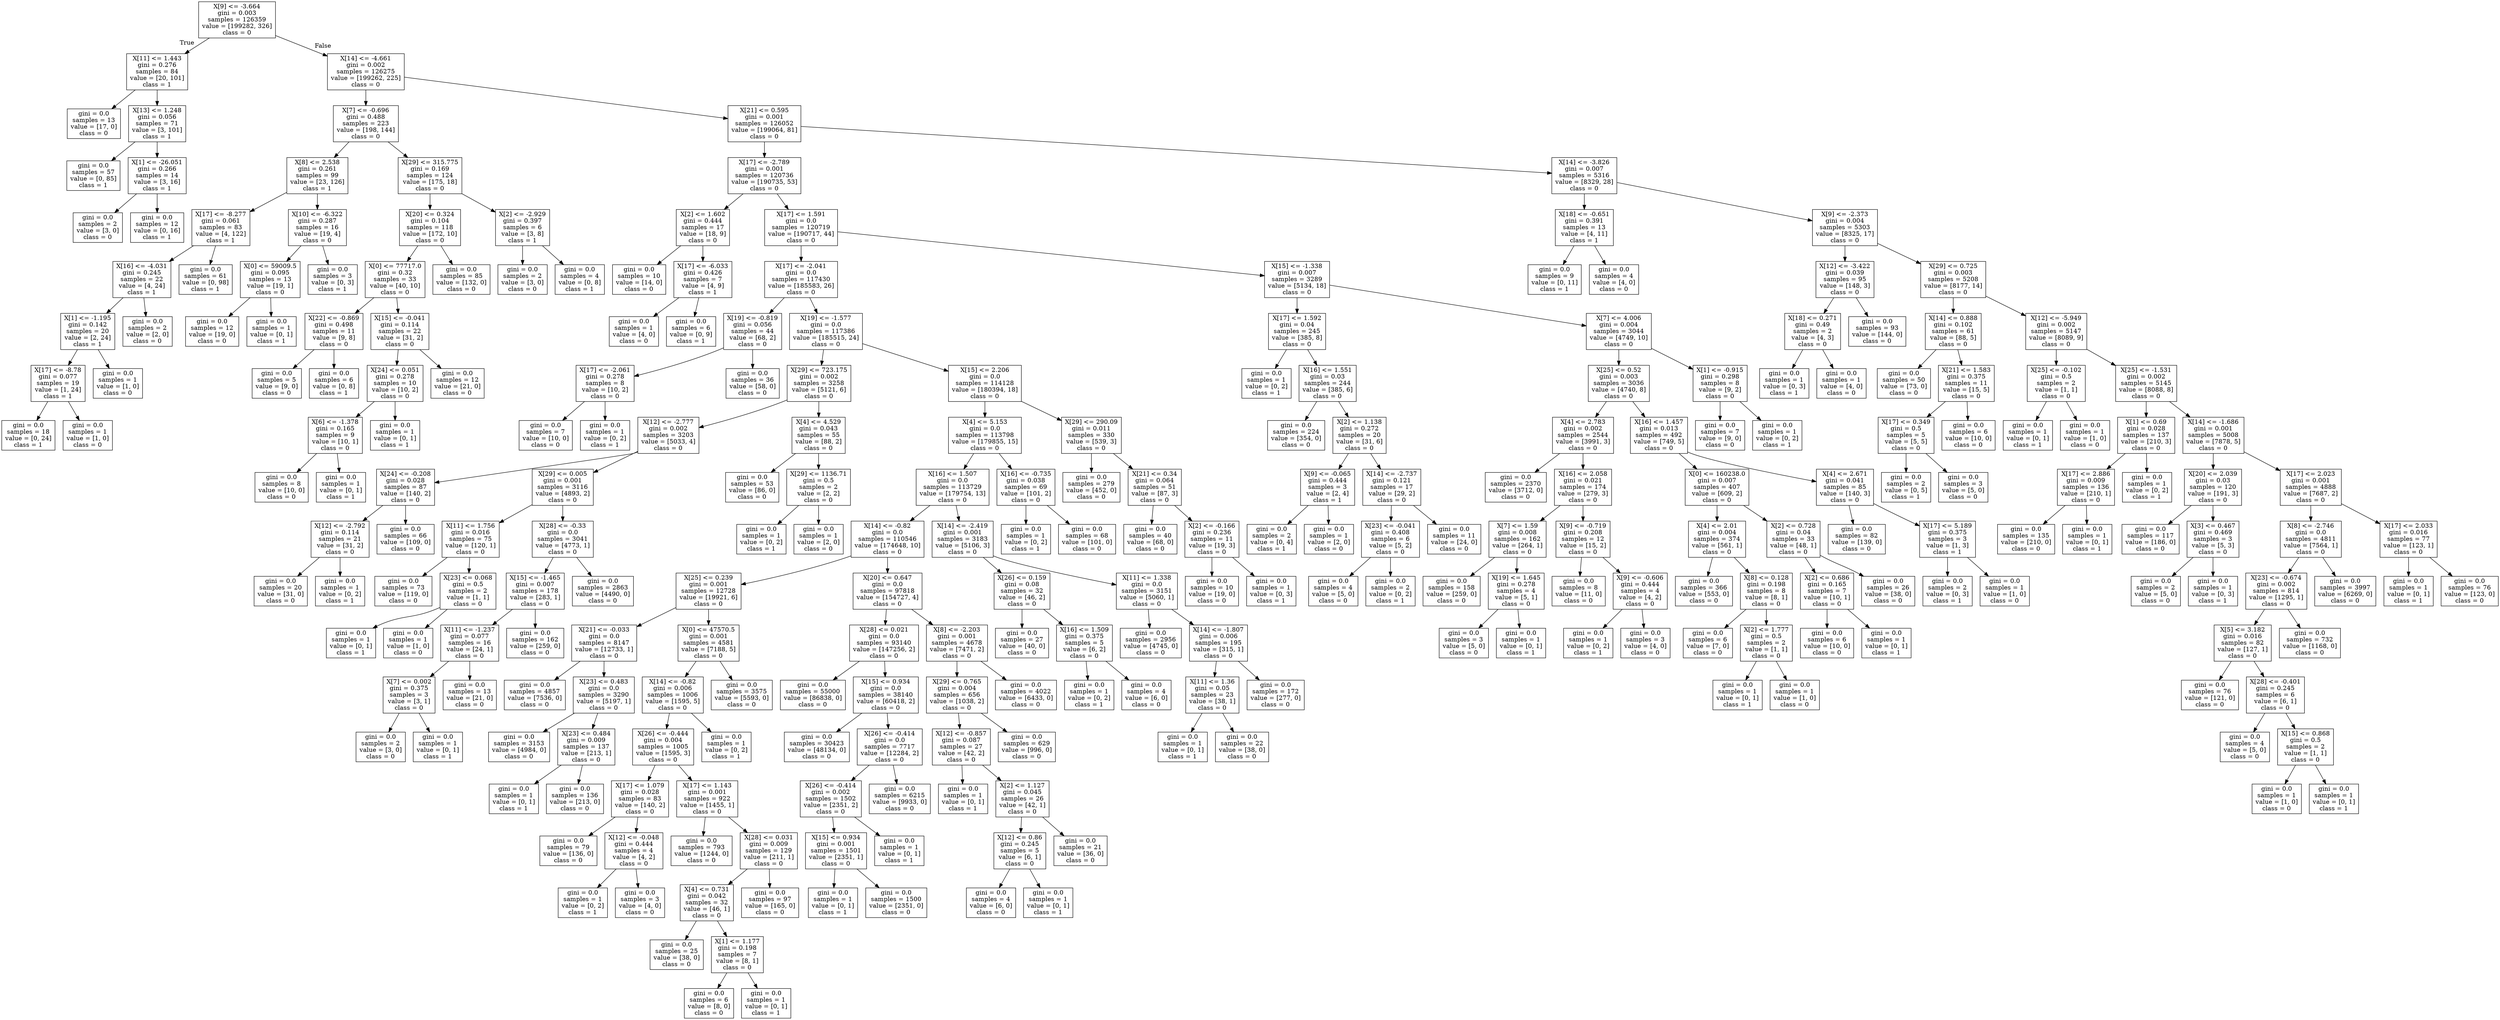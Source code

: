 digraph Tree {
node [shape=box] ;
0 [label="X[9] <= -3.664\ngini = 0.003\nsamples = 126359\nvalue = [199282, 326]\nclass = 0"] ;
1 [label="X[11] <= 1.443\ngini = 0.276\nsamples = 84\nvalue = [20, 101]\nclass = 1"] ;
0 -> 1 [labeldistance=2.5, labelangle=45, headlabel="True"] ;
2 [label="gini = 0.0\nsamples = 13\nvalue = [17, 0]\nclass = 0"] ;
1 -> 2 ;
3 [label="X[13] <= 1.248\ngini = 0.056\nsamples = 71\nvalue = [3, 101]\nclass = 1"] ;
1 -> 3 ;
4 [label="gini = 0.0\nsamples = 57\nvalue = [0, 85]\nclass = 1"] ;
3 -> 4 ;
5 [label="X[1] <= -26.051\ngini = 0.266\nsamples = 14\nvalue = [3, 16]\nclass = 1"] ;
3 -> 5 ;
6 [label="gini = 0.0\nsamples = 2\nvalue = [3, 0]\nclass = 0"] ;
5 -> 6 ;
7 [label="gini = 0.0\nsamples = 12\nvalue = [0, 16]\nclass = 1"] ;
5 -> 7 ;
8 [label="X[14] <= -4.661\ngini = 0.002\nsamples = 126275\nvalue = [199262, 225]\nclass = 0"] ;
0 -> 8 [labeldistance=2.5, labelangle=-45, headlabel="False"] ;
9 [label="X[7] <= -0.696\ngini = 0.488\nsamples = 223\nvalue = [198, 144]\nclass = 0"] ;
8 -> 9 ;
10 [label="X[8] <= 2.538\ngini = 0.261\nsamples = 99\nvalue = [23, 126]\nclass = 1"] ;
9 -> 10 ;
11 [label="X[17] <= -8.277\ngini = 0.061\nsamples = 83\nvalue = [4, 122]\nclass = 1"] ;
10 -> 11 ;
12 [label="X[16] <= -4.031\ngini = 0.245\nsamples = 22\nvalue = [4, 24]\nclass = 1"] ;
11 -> 12 ;
13 [label="X[1] <= -1.195\ngini = 0.142\nsamples = 20\nvalue = [2, 24]\nclass = 1"] ;
12 -> 13 ;
14 [label="X[17] <= -8.78\ngini = 0.077\nsamples = 19\nvalue = [1, 24]\nclass = 1"] ;
13 -> 14 ;
15 [label="gini = 0.0\nsamples = 18\nvalue = [0, 24]\nclass = 1"] ;
14 -> 15 ;
16 [label="gini = 0.0\nsamples = 1\nvalue = [1, 0]\nclass = 0"] ;
14 -> 16 ;
17 [label="gini = 0.0\nsamples = 1\nvalue = [1, 0]\nclass = 0"] ;
13 -> 17 ;
18 [label="gini = 0.0\nsamples = 2\nvalue = [2, 0]\nclass = 0"] ;
12 -> 18 ;
19 [label="gini = 0.0\nsamples = 61\nvalue = [0, 98]\nclass = 1"] ;
11 -> 19 ;
20 [label="X[10] <= -6.322\ngini = 0.287\nsamples = 16\nvalue = [19, 4]\nclass = 0"] ;
10 -> 20 ;
21 [label="X[0] <= 59009.5\ngini = 0.095\nsamples = 13\nvalue = [19, 1]\nclass = 0"] ;
20 -> 21 ;
22 [label="gini = 0.0\nsamples = 12\nvalue = [19, 0]\nclass = 0"] ;
21 -> 22 ;
23 [label="gini = 0.0\nsamples = 1\nvalue = [0, 1]\nclass = 1"] ;
21 -> 23 ;
24 [label="gini = 0.0\nsamples = 3\nvalue = [0, 3]\nclass = 1"] ;
20 -> 24 ;
25 [label="X[29] <= 315.775\ngini = 0.169\nsamples = 124\nvalue = [175, 18]\nclass = 0"] ;
9 -> 25 ;
26 [label="X[20] <= 0.324\ngini = 0.104\nsamples = 118\nvalue = [172, 10]\nclass = 0"] ;
25 -> 26 ;
27 [label="X[0] <= 77717.0\ngini = 0.32\nsamples = 33\nvalue = [40, 10]\nclass = 0"] ;
26 -> 27 ;
28 [label="X[22] <= -0.869\ngini = 0.498\nsamples = 11\nvalue = [9, 8]\nclass = 0"] ;
27 -> 28 ;
29 [label="gini = 0.0\nsamples = 5\nvalue = [9, 0]\nclass = 0"] ;
28 -> 29 ;
30 [label="gini = 0.0\nsamples = 6\nvalue = [0, 8]\nclass = 1"] ;
28 -> 30 ;
31 [label="X[15] <= -0.041\ngini = 0.114\nsamples = 22\nvalue = [31, 2]\nclass = 0"] ;
27 -> 31 ;
32 [label="X[24] <= 0.051\ngini = 0.278\nsamples = 10\nvalue = [10, 2]\nclass = 0"] ;
31 -> 32 ;
33 [label="X[6] <= -1.378\ngini = 0.165\nsamples = 9\nvalue = [10, 1]\nclass = 0"] ;
32 -> 33 ;
34 [label="gini = 0.0\nsamples = 8\nvalue = [10, 0]\nclass = 0"] ;
33 -> 34 ;
35 [label="gini = 0.0\nsamples = 1\nvalue = [0, 1]\nclass = 1"] ;
33 -> 35 ;
36 [label="gini = 0.0\nsamples = 1\nvalue = [0, 1]\nclass = 1"] ;
32 -> 36 ;
37 [label="gini = 0.0\nsamples = 12\nvalue = [21, 0]\nclass = 0"] ;
31 -> 37 ;
38 [label="gini = 0.0\nsamples = 85\nvalue = [132, 0]\nclass = 0"] ;
26 -> 38 ;
39 [label="X[2] <= -2.929\ngini = 0.397\nsamples = 6\nvalue = [3, 8]\nclass = 1"] ;
25 -> 39 ;
40 [label="gini = 0.0\nsamples = 2\nvalue = [3, 0]\nclass = 0"] ;
39 -> 40 ;
41 [label="gini = 0.0\nsamples = 4\nvalue = [0, 8]\nclass = 1"] ;
39 -> 41 ;
42 [label="X[21] <= 0.595\ngini = 0.001\nsamples = 126052\nvalue = [199064, 81]\nclass = 0"] ;
8 -> 42 ;
43 [label="X[17] <= -2.789\ngini = 0.001\nsamples = 120736\nvalue = [190735, 53]\nclass = 0"] ;
42 -> 43 ;
44 [label="X[2] <= 1.602\ngini = 0.444\nsamples = 17\nvalue = [18, 9]\nclass = 0"] ;
43 -> 44 ;
45 [label="gini = 0.0\nsamples = 10\nvalue = [14, 0]\nclass = 0"] ;
44 -> 45 ;
46 [label="X[17] <= -6.033\ngini = 0.426\nsamples = 7\nvalue = [4, 9]\nclass = 1"] ;
44 -> 46 ;
47 [label="gini = 0.0\nsamples = 1\nvalue = [4, 0]\nclass = 0"] ;
46 -> 47 ;
48 [label="gini = 0.0\nsamples = 6\nvalue = [0, 9]\nclass = 1"] ;
46 -> 48 ;
49 [label="X[17] <= 1.591\ngini = 0.0\nsamples = 120719\nvalue = [190717, 44]\nclass = 0"] ;
43 -> 49 ;
50 [label="X[17] <= -2.041\ngini = 0.0\nsamples = 117430\nvalue = [185583, 26]\nclass = 0"] ;
49 -> 50 ;
51 [label="X[19] <= -0.819\ngini = 0.056\nsamples = 44\nvalue = [68, 2]\nclass = 0"] ;
50 -> 51 ;
52 [label="X[17] <= -2.061\ngini = 0.278\nsamples = 8\nvalue = [10, 2]\nclass = 0"] ;
51 -> 52 ;
53 [label="gini = 0.0\nsamples = 7\nvalue = [10, 0]\nclass = 0"] ;
52 -> 53 ;
54 [label="gini = 0.0\nsamples = 1\nvalue = [0, 2]\nclass = 1"] ;
52 -> 54 ;
55 [label="gini = 0.0\nsamples = 36\nvalue = [58, 0]\nclass = 0"] ;
51 -> 55 ;
56 [label="X[19] <= -1.577\ngini = 0.0\nsamples = 117386\nvalue = [185515, 24]\nclass = 0"] ;
50 -> 56 ;
57 [label="X[29] <= 723.175\ngini = 0.002\nsamples = 3258\nvalue = [5121, 6]\nclass = 0"] ;
56 -> 57 ;
58 [label="X[12] <= -2.777\ngini = 0.002\nsamples = 3203\nvalue = [5033, 4]\nclass = 0"] ;
57 -> 58 ;
59 [label="X[24] <= -0.208\ngini = 0.028\nsamples = 87\nvalue = [140, 2]\nclass = 0"] ;
58 -> 59 ;
60 [label="X[12] <= -2.792\ngini = 0.114\nsamples = 21\nvalue = [31, 2]\nclass = 0"] ;
59 -> 60 ;
61 [label="gini = 0.0\nsamples = 20\nvalue = [31, 0]\nclass = 0"] ;
60 -> 61 ;
62 [label="gini = 0.0\nsamples = 1\nvalue = [0, 2]\nclass = 1"] ;
60 -> 62 ;
63 [label="gini = 0.0\nsamples = 66\nvalue = [109, 0]\nclass = 0"] ;
59 -> 63 ;
64 [label="X[29] <= 0.005\ngini = 0.001\nsamples = 3116\nvalue = [4893, 2]\nclass = 0"] ;
58 -> 64 ;
65 [label="X[11] <= 1.756\ngini = 0.016\nsamples = 75\nvalue = [120, 1]\nclass = 0"] ;
64 -> 65 ;
66 [label="gini = 0.0\nsamples = 73\nvalue = [119, 0]\nclass = 0"] ;
65 -> 66 ;
67 [label="X[23] <= 0.068\ngini = 0.5\nsamples = 2\nvalue = [1, 1]\nclass = 0"] ;
65 -> 67 ;
68 [label="gini = 0.0\nsamples = 1\nvalue = [0, 1]\nclass = 1"] ;
67 -> 68 ;
69 [label="gini = 0.0\nsamples = 1\nvalue = [1, 0]\nclass = 0"] ;
67 -> 69 ;
70 [label="X[28] <= -0.33\ngini = 0.0\nsamples = 3041\nvalue = [4773, 1]\nclass = 0"] ;
64 -> 70 ;
71 [label="X[15] <= -1.465\ngini = 0.007\nsamples = 178\nvalue = [283, 1]\nclass = 0"] ;
70 -> 71 ;
72 [label="X[11] <= -1.237\ngini = 0.077\nsamples = 16\nvalue = [24, 1]\nclass = 0"] ;
71 -> 72 ;
73 [label="X[7] <= 0.002\ngini = 0.375\nsamples = 3\nvalue = [3, 1]\nclass = 0"] ;
72 -> 73 ;
74 [label="gini = 0.0\nsamples = 2\nvalue = [3, 0]\nclass = 0"] ;
73 -> 74 ;
75 [label="gini = 0.0\nsamples = 1\nvalue = [0, 1]\nclass = 1"] ;
73 -> 75 ;
76 [label="gini = 0.0\nsamples = 13\nvalue = [21, 0]\nclass = 0"] ;
72 -> 76 ;
77 [label="gini = 0.0\nsamples = 162\nvalue = [259, 0]\nclass = 0"] ;
71 -> 77 ;
78 [label="gini = 0.0\nsamples = 2863\nvalue = [4490, 0]\nclass = 0"] ;
70 -> 78 ;
79 [label="X[4] <= 4.529\ngini = 0.043\nsamples = 55\nvalue = [88, 2]\nclass = 0"] ;
57 -> 79 ;
80 [label="gini = 0.0\nsamples = 53\nvalue = [86, 0]\nclass = 0"] ;
79 -> 80 ;
81 [label="X[29] <= 1136.71\ngini = 0.5\nsamples = 2\nvalue = [2, 2]\nclass = 0"] ;
79 -> 81 ;
82 [label="gini = 0.0\nsamples = 1\nvalue = [0, 2]\nclass = 1"] ;
81 -> 82 ;
83 [label="gini = 0.0\nsamples = 1\nvalue = [2, 0]\nclass = 0"] ;
81 -> 83 ;
84 [label="X[15] <= 2.206\ngini = 0.0\nsamples = 114128\nvalue = [180394, 18]\nclass = 0"] ;
56 -> 84 ;
85 [label="X[4] <= 5.153\ngini = 0.0\nsamples = 113798\nvalue = [179855, 15]\nclass = 0"] ;
84 -> 85 ;
86 [label="X[16] <= 1.507\ngini = 0.0\nsamples = 113729\nvalue = [179754, 13]\nclass = 0"] ;
85 -> 86 ;
87 [label="X[14] <= -0.82\ngini = 0.0\nsamples = 110546\nvalue = [174648, 10]\nclass = 0"] ;
86 -> 87 ;
88 [label="X[25] <= 0.239\ngini = 0.001\nsamples = 12728\nvalue = [19921, 6]\nclass = 0"] ;
87 -> 88 ;
89 [label="X[21] <= -0.033\ngini = 0.0\nsamples = 8147\nvalue = [12733, 1]\nclass = 0"] ;
88 -> 89 ;
90 [label="gini = 0.0\nsamples = 4857\nvalue = [7536, 0]\nclass = 0"] ;
89 -> 90 ;
91 [label="X[23] <= 0.483\ngini = 0.0\nsamples = 3290\nvalue = [5197, 1]\nclass = 0"] ;
89 -> 91 ;
92 [label="gini = 0.0\nsamples = 3153\nvalue = [4984, 0]\nclass = 0"] ;
91 -> 92 ;
93 [label="X[23] <= 0.484\ngini = 0.009\nsamples = 137\nvalue = [213, 1]\nclass = 0"] ;
91 -> 93 ;
94 [label="gini = 0.0\nsamples = 1\nvalue = [0, 1]\nclass = 1"] ;
93 -> 94 ;
95 [label="gini = 0.0\nsamples = 136\nvalue = [213, 0]\nclass = 0"] ;
93 -> 95 ;
96 [label="X[0] <= 47570.5\ngini = 0.001\nsamples = 4581\nvalue = [7188, 5]\nclass = 0"] ;
88 -> 96 ;
97 [label="X[14] <= -0.82\ngini = 0.006\nsamples = 1006\nvalue = [1595, 5]\nclass = 0"] ;
96 -> 97 ;
98 [label="X[26] <= -0.444\ngini = 0.004\nsamples = 1005\nvalue = [1595, 3]\nclass = 0"] ;
97 -> 98 ;
99 [label="X[17] <= 1.079\ngini = 0.028\nsamples = 83\nvalue = [140, 2]\nclass = 0"] ;
98 -> 99 ;
100 [label="gini = 0.0\nsamples = 79\nvalue = [136, 0]\nclass = 0"] ;
99 -> 100 ;
101 [label="X[12] <= -0.048\ngini = 0.444\nsamples = 4\nvalue = [4, 2]\nclass = 0"] ;
99 -> 101 ;
102 [label="gini = 0.0\nsamples = 1\nvalue = [0, 2]\nclass = 1"] ;
101 -> 102 ;
103 [label="gini = 0.0\nsamples = 3\nvalue = [4, 0]\nclass = 0"] ;
101 -> 103 ;
104 [label="X[17] <= 1.143\ngini = 0.001\nsamples = 922\nvalue = [1455, 1]\nclass = 0"] ;
98 -> 104 ;
105 [label="gini = 0.0\nsamples = 793\nvalue = [1244, 0]\nclass = 0"] ;
104 -> 105 ;
106 [label="X[28] <= 0.031\ngini = 0.009\nsamples = 129\nvalue = [211, 1]\nclass = 0"] ;
104 -> 106 ;
107 [label="X[4] <= 0.731\ngini = 0.042\nsamples = 32\nvalue = [46, 1]\nclass = 0"] ;
106 -> 107 ;
108 [label="gini = 0.0\nsamples = 25\nvalue = [38, 0]\nclass = 0"] ;
107 -> 108 ;
109 [label="X[1] <= 1.177\ngini = 0.198\nsamples = 7\nvalue = [8, 1]\nclass = 0"] ;
107 -> 109 ;
110 [label="gini = 0.0\nsamples = 6\nvalue = [8, 0]\nclass = 0"] ;
109 -> 110 ;
111 [label="gini = 0.0\nsamples = 1\nvalue = [0, 1]\nclass = 1"] ;
109 -> 111 ;
112 [label="gini = 0.0\nsamples = 97\nvalue = [165, 0]\nclass = 0"] ;
106 -> 112 ;
113 [label="gini = 0.0\nsamples = 1\nvalue = [0, 2]\nclass = 1"] ;
97 -> 113 ;
114 [label="gini = 0.0\nsamples = 3575\nvalue = [5593, 0]\nclass = 0"] ;
96 -> 114 ;
115 [label="X[20] <= 0.647\ngini = 0.0\nsamples = 97818\nvalue = [154727, 4]\nclass = 0"] ;
87 -> 115 ;
116 [label="X[28] <= 0.021\ngini = 0.0\nsamples = 93140\nvalue = [147256, 2]\nclass = 0"] ;
115 -> 116 ;
117 [label="gini = 0.0\nsamples = 55000\nvalue = [86838, 0]\nclass = 0"] ;
116 -> 117 ;
118 [label="X[15] <= 0.934\ngini = 0.0\nsamples = 38140\nvalue = [60418, 2]\nclass = 0"] ;
116 -> 118 ;
119 [label="gini = 0.0\nsamples = 30423\nvalue = [48134, 0]\nclass = 0"] ;
118 -> 119 ;
120 [label="X[26] <= -0.414\ngini = 0.0\nsamples = 7717\nvalue = [12284, 2]\nclass = 0"] ;
118 -> 120 ;
121 [label="X[26] <= -0.414\ngini = 0.002\nsamples = 1502\nvalue = [2351, 2]\nclass = 0"] ;
120 -> 121 ;
122 [label="X[15] <= 0.934\ngini = 0.001\nsamples = 1501\nvalue = [2351, 1]\nclass = 0"] ;
121 -> 122 ;
123 [label="gini = 0.0\nsamples = 1\nvalue = [0, 1]\nclass = 1"] ;
122 -> 123 ;
124 [label="gini = 0.0\nsamples = 1500\nvalue = [2351, 0]\nclass = 0"] ;
122 -> 124 ;
125 [label="gini = 0.0\nsamples = 1\nvalue = [0, 1]\nclass = 1"] ;
121 -> 125 ;
126 [label="gini = 0.0\nsamples = 6215\nvalue = [9933, 0]\nclass = 0"] ;
120 -> 126 ;
127 [label="X[8] <= -2.203\ngini = 0.001\nsamples = 4678\nvalue = [7471, 2]\nclass = 0"] ;
115 -> 127 ;
128 [label="X[29] <= 0.765\ngini = 0.004\nsamples = 656\nvalue = [1038, 2]\nclass = 0"] ;
127 -> 128 ;
129 [label="X[12] <= -0.857\ngini = 0.087\nsamples = 27\nvalue = [42, 2]\nclass = 0"] ;
128 -> 129 ;
130 [label="gini = 0.0\nsamples = 1\nvalue = [0, 1]\nclass = 1"] ;
129 -> 130 ;
131 [label="X[2] <= 1.127\ngini = 0.045\nsamples = 26\nvalue = [42, 1]\nclass = 0"] ;
129 -> 131 ;
132 [label="X[12] <= 0.86\ngini = 0.245\nsamples = 5\nvalue = [6, 1]\nclass = 0"] ;
131 -> 132 ;
133 [label="gini = 0.0\nsamples = 4\nvalue = [6, 0]\nclass = 0"] ;
132 -> 133 ;
134 [label="gini = 0.0\nsamples = 1\nvalue = [0, 1]\nclass = 1"] ;
132 -> 134 ;
135 [label="gini = 0.0\nsamples = 21\nvalue = [36, 0]\nclass = 0"] ;
131 -> 135 ;
136 [label="gini = 0.0\nsamples = 629\nvalue = [996, 0]\nclass = 0"] ;
128 -> 136 ;
137 [label="gini = 0.0\nsamples = 4022\nvalue = [6433, 0]\nclass = 0"] ;
127 -> 137 ;
138 [label="X[14] <= -2.419\ngini = 0.001\nsamples = 3183\nvalue = [5106, 3]\nclass = 0"] ;
86 -> 138 ;
139 [label="X[26] <= 0.159\ngini = 0.08\nsamples = 32\nvalue = [46, 2]\nclass = 0"] ;
138 -> 139 ;
140 [label="gini = 0.0\nsamples = 27\nvalue = [40, 0]\nclass = 0"] ;
139 -> 140 ;
141 [label="X[16] <= 1.509\ngini = 0.375\nsamples = 5\nvalue = [6, 2]\nclass = 0"] ;
139 -> 141 ;
142 [label="gini = 0.0\nsamples = 1\nvalue = [0, 2]\nclass = 1"] ;
141 -> 142 ;
143 [label="gini = 0.0\nsamples = 4\nvalue = [6, 0]\nclass = 0"] ;
141 -> 143 ;
144 [label="X[11] <= 1.338\ngini = 0.0\nsamples = 3151\nvalue = [5060, 1]\nclass = 0"] ;
138 -> 144 ;
145 [label="gini = 0.0\nsamples = 2956\nvalue = [4745, 0]\nclass = 0"] ;
144 -> 145 ;
146 [label="X[14] <= -1.807\ngini = 0.006\nsamples = 195\nvalue = [315, 1]\nclass = 0"] ;
144 -> 146 ;
147 [label="X[11] <= 1.36\ngini = 0.05\nsamples = 23\nvalue = [38, 1]\nclass = 0"] ;
146 -> 147 ;
148 [label="gini = 0.0\nsamples = 1\nvalue = [0, 1]\nclass = 1"] ;
147 -> 148 ;
149 [label="gini = 0.0\nsamples = 22\nvalue = [38, 0]\nclass = 0"] ;
147 -> 149 ;
150 [label="gini = 0.0\nsamples = 172\nvalue = [277, 0]\nclass = 0"] ;
146 -> 150 ;
151 [label="X[16] <= -0.735\ngini = 0.038\nsamples = 69\nvalue = [101, 2]\nclass = 0"] ;
85 -> 151 ;
152 [label="gini = 0.0\nsamples = 1\nvalue = [0, 2]\nclass = 1"] ;
151 -> 152 ;
153 [label="gini = 0.0\nsamples = 68\nvalue = [101, 0]\nclass = 0"] ;
151 -> 153 ;
154 [label="X[29] <= 290.09\ngini = 0.011\nsamples = 330\nvalue = [539, 3]\nclass = 0"] ;
84 -> 154 ;
155 [label="gini = 0.0\nsamples = 279\nvalue = [452, 0]\nclass = 0"] ;
154 -> 155 ;
156 [label="X[21] <= 0.34\ngini = 0.064\nsamples = 51\nvalue = [87, 3]\nclass = 0"] ;
154 -> 156 ;
157 [label="gini = 0.0\nsamples = 40\nvalue = [68, 0]\nclass = 0"] ;
156 -> 157 ;
158 [label="X[2] <= -0.166\ngini = 0.236\nsamples = 11\nvalue = [19, 3]\nclass = 0"] ;
156 -> 158 ;
159 [label="gini = 0.0\nsamples = 10\nvalue = [19, 0]\nclass = 0"] ;
158 -> 159 ;
160 [label="gini = 0.0\nsamples = 1\nvalue = [0, 3]\nclass = 1"] ;
158 -> 160 ;
161 [label="X[15] <= -1.338\ngini = 0.007\nsamples = 3289\nvalue = [5134, 18]\nclass = 0"] ;
49 -> 161 ;
162 [label="X[17] <= 1.592\ngini = 0.04\nsamples = 245\nvalue = [385, 8]\nclass = 0"] ;
161 -> 162 ;
163 [label="gini = 0.0\nsamples = 1\nvalue = [0, 2]\nclass = 1"] ;
162 -> 163 ;
164 [label="X[16] <= 1.551\ngini = 0.03\nsamples = 244\nvalue = [385, 6]\nclass = 0"] ;
162 -> 164 ;
165 [label="gini = 0.0\nsamples = 224\nvalue = [354, 0]\nclass = 0"] ;
164 -> 165 ;
166 [label="X[2] <= 1.138\ngini = 0.272\nsamples = 20\nvalue = [31, 6]\nclass = 0"] ;
164 -> 166 ;
167 [label="X[9] <= -0.065\ngini = 0.444\nsamples = 3\nvalue = [2, 4]\nclass = 1"] ;
166 -> 167 ;
168 [label="gini = 0.0\nsamples = 2\nvalue = [0, 4]\nclass = 1"] ;
167 -> 168 ;
169 [label="gini = 0.0\nsamples = 1\nvalue = [2, 0]\nclass = 0"] ;
167 -> 169 ;
170 [label="X[14] <= -2.737\ngini = 0.121\nsamples = 17\nvalue = [29, 2]\nclass = 0"] ;
166 -> 170 ;
171 [label="X[23] <= -0.041\ngini = 0.408\nsamples = 6\nvalue = [5, 2]\nclass = 0"] ;
170 -> 171 ;
172 [label="gini = 0.0\nsamples = 4\nvalue = [5, 0]\nclass = 0"] ;
171 -> 172 ;
173 [label="gini = 0.0\nsamples = 2\nvalue = [0, 2]\nclass = 1"] ;
171 -> 173 ;
174 [label="gini = 0.0\nsamples = 11\nvalue = [24, 0]\nclass = 0"] ;
170 -> 174 ;
175 [label="X[7] <= 4.006\ngini = 0.004\nsamples = 3044\nvalue = [4749, 10]\nclass = 0"] ;
161 -> 175 ;
176 [label="X[25] <= 0.52\ngini = 0.003\nsamples = 3036\nvalue = [4740, 8]\nclass = 0"] ;
175 -> 176 ;
177 [label="X[4] <= 2.783\ngini = 0.002\nsamples = 2544\nvalue = [3991, 3]\nclass = 0"] ;
176 -> 177 ;
178 [label="gini = 0.0\nsamples = 2370\nvalue = [3712, 0]\nclass = 0"] ;
177 -> 178 ;
179 [label="X[16] <= 2.058\ngini = 0.021\nsamples = 174\nvalue = [279, 3]\nclass = 0"] ;
177 -> 179 ;
180 [label="X[7] <= 1.59\ngini = 0.008\nsamples = 162\nvalue = [264, 1]\nclass = 0"] ;
179 -> 180 ;
181 [label="gini = 0.0\nsamples = 158\nvalue = [259, 0]\nclass = 0"] ;
180 -> 181 ;
182 [label="X[19] <= 1.645\ngini = 0.278\nsamples = 4\nvalue = [5, 1]\nclass = 0"] ;
180 -> 182 ;
183 [label="gini = 0.0\nsamples = 3\nvalue = [5, 0]\nclass = 0"] ;
182 -> 183 ;
184 [label="gini = 0.0\nsamples = 1\nvalue = [0, 1]\nclass = 1"] ;
182 -> 184 ;
185 [label="X[9] <= -0.719\ngini = 0.208\nsamples = 12\nvalue = [15, 2]\nclass = 0"] ;
179 -> 185 ;
186 [label="gini = 0.0\nsamples = 8\nvalue = [11, 0]\nclass = 0"] ;
185 -> 186 ;
187 [label="X[9] <= -0.606\ngini = 0.444\nsamples = 4\nvalue = [4, 2]\nclass = 0"] ;
185 -> 187 ;
188 [label="gini = 0.0\nsamples = 1\nvalue = [0, 2]\nclass = 1"] ;
187 -> 188 ;
189 [label="gini = 0.0\nsamples = 3\nvalue = [4, 0]\nclass = 0"] ;
187 -> 189 ;
190 [label="X[16] <= 1.457\ngini = 0.013\nsamples = 492\nvalue = [749, 5]\nclass = 0"] ;
176 -> 190 ;
191 [label="X[0] <= 160238.0\ngini = 0.007\nsamples = 407\nvalue = [609, 2]\nclass = 0"] ;
190 -> 191 ;
192 [label="X[4] <= 2.01\ngini = 0.004\nsamples = 374\nvalue = [561, 1]\nclass = 0"] ;
191 -> 192 ;
193 [label="gini = 0.0\nsamples = 366\nvalue = [553, 0]\nclass = 0"] ;
192 -> 193 ;
194 [label="X[8] <= 0.128\ngini = 0.198\nsamples = 8\nvalue = [8, 1]\nclass = 0"] ;
192 -> 194 ;
195 [label="gini = 0.0\nsamples = 6\nvalue = [7, 0]\nclass = 0"] ;
194 -> 195 ;
196 [label="X[2] <= 1.777\ngini = 0.5\nsamples = 2\nvalue = [1, 1]\nclass = 0"] ;
194 -> 196 ;
197 [label="gini = 0.0\nsamples = 1\nvalue = [0, 1]\nclass = 1"] ;
196 -> 197 ;
198 [label="gini = 0.0\nsamples = 1\nvalue = [1, 0]\nclass = 0"] ;
196 -> 198 ;
199 [label="X[2] <= 0.728\ngini = 0.04\nsamples = 33\nvalue = [48, 1]\nclass = 0"] ;
191 -> 199 ;
200 [label="X[2] <= 0.686\ngini = 0.165\nsamples = 7\nvalue = [10, 1]\nclass = 0"] ;
199 -> 200 ;
201 [label="gini = 0.0\nsamples = 6\nvalue = [10, 0]\nclass = 0"] ;
200 -> 201 ;
202 [label="gini = 0.0\nsamples = 1\nvalue = [0, 1]\nclass = 1"] ;
200 -> 202 ;
203 [label="gini = 0.0\nsamples = 26\nvalue = [38, 0]\nclass = 0"] ;
199 -> 203 ;
204 [label="X[4] <= 2.671\ngini = 0.041\nsamples = 85\nvalue = [140, 3]\nclass = 0"] ;
190 -> 204 ;
205 [label="gini = 0.0\nsamples = 82\nvalue = [139, 0]\nclass = 0"] ;
204 -> 205 ;
206 [label="X[17] <= 5.189\ngini = 0.375\nsamples = 3\nvalue = [1, 3]\nclass = 1"] ;
204 -> 206 ;
207 [label="gini = 0.0\nsamples = 2\nvalue = [0, 3]\nclass = 1"] ;
206 -> 207 ;
208 [label="gini = 0.0\nsamples = 1\nvalue = [1, 0]\nclass = 0"] ;
206 -> 208 ;
209 [label="X[1] <= -0.915\ngini = 0.298\nsamples = 8\nvalue = [9, 2]\nclass = 0"] ;
175 -> 209 ;
210 [label="gini = 0.0\nsamples = 7\nvalue = [9, 0]\nclass = 0"] ;
209 -> 210 ;
211 [label="gini = 0.0\nsamples = 1\nvalue = [0, 2]\nclass = 1"] ;
209 -> 211 ;
212 [label="X[14] <= -3.826\ngini = 0.007\nsamples = 5316\nvalue = [8329, 28]\nclass = 0"] ;
42 -> 212 ;
213 [label="X[18] <= -0.651\ngini = 0.391\nsamples = 13\nvalue = [4, 11]\nclass = 1"] ;
212 -> 213 ;
214 [label="gini = 0.0\nsamples = 9\nvalue = [0, 11]\nclass = 1"] ;
213 -> 214 ;
215 [label="gini = 0.0\nsamples = 4\nvalue = [4, 0]\nclass = 0"] ;
213 -> 215 ;
216 [label="X[9] <= -2.373\ngini = 0.004\nsamples = 5303\nvalue = [8325, 17]\nclass = 0"] ;
212 -> 216 ;
217 [label="X[12] <= -3.422\ngini = 0.039\nsamples = 95\nvalue = [148, 3]\nclass = 0"] ;
216 -> 217 ;
218 [label="X[18] <= 0.271\ngini = 0.49\nsamples = 2\nvalue = [4, 3]\nclass = 0"] ;
217 -> 218 ;
219 [label="gini = 0.0\nsamples = 1\nvalue = [0, 3]\nclass = 1"] ;
218 -> 219 ;
220 [label="gini = 0.0\nsamples = 1\nvalue = [4, 0]\nclass = 0"] ;
218 -> 220 ;
221 [label="gini = 0.0\nsamples = 93\nvalue = [144, 0]\nclass = 0"] ;
217 -> 221 ;
222 [label="X[29] <= 0.725\ngini = 0.003\nsamples = 5208\nvalue = [8177, 14]\nclass = 0"] ;
216 -> 222 ;
223 [label="X[14] <= 0.888\ngini = 0.102\nsamples = 61\nvalue = [88, 5]\nclass = 0"] ;
222 -> 223 ;
224 [label="gini = 0.0\nsamples = 50\nvalue = [73, 0]\nclass = 0"] ;
223 -> 224 ;
225 [label="X[21] <= 1.583\ngini = 0.375\nsamples = 11\nvalue = [15, 5]\nclass = 0"] ;
223 -> 225 ;
226 [label="X[17] <= 0.349\ngini = 0.5\nsamples = 5\nvalue = [5, 5]\nclass = 0"] ;
225 -> 226 ;
227 [label="gini = 0.0\nsamples = 2\nvalue = [0, 5]\nclass = 1"] ;
226 -> 227 ;
228 [label="gini = 0.0\nsamples = 3\nvalue = [5, 0]\nclass = 0"] ;
226 -> 228 ;
229 [label="gini = 0.0\nsamples = 6\nvalue = [10, 0]\nclass = 0"] ;
225 -> 229 ;
230 [label="X[12] <= -5.949\ngini = 0.002\nsamples = 5147\nvalue = [8089, 9]\nclass = 0"] ;
222 -> 230 ;
231 [label="X[25] <= -0.102\ngini = 0.5\nsamples = 2\nvalue = [1, 1]\nclass = 0"] ;
230 -> 231 ;
232 [label="gini = 0.0\nsamples = 1\nvalue = [0, 1]\nclass = 1"] ;
231 -> 232 ;
233 [label="gini = 0.0\nsamples = 1\nvalue = [1, 0]\nclass = 0"] ;
231 -> 233 ;
234 [label="X[25] <= -1.531\ngini = 0.002\nsamples = 5145\nvalue = [8088, 8]\nclass = 0"] ;
230 -> 234 ;
235 [label="X[1] <= 0.69\ngini = 0.028\nsamples = 137\nvalue = [210, 3]\nclass = 0"] ;
234 -> 235 ;
236 [label="X[17] <= 2.886\ngini = 0.009\nsamples = 136\nvalue = [210, 1]\nclass = 0"] ;
235 -> 236 ;
237 [label="gini = 0.0\nsamples = 135\nvalue = [210, 0]\nclass = 0"] ;
236 -> 237 ;
238 [label="gini = 0.0\nsamples = 1\nvalue = [0, 1]\nclass = 1"] ;
236 -> 238 ;
239 [label="gini = 0.0\nsamples = 1\nvalue = [0, 2]\nclass = 1"] ;
235 -> 239 ;
240 [label="X[14] <= -1.686\ngini = 0.001\nsamples = 5008\nvalue = [7878, 5]\nclass = 0"] ;
234 -> 240 ;
241 [label="X[20] <= 2.039\ngini = 0.03\nsamples = 120\nvalue = [191, 3]\nclass = 0"] ;
240 -> 241 ;
242 [label="gini = 0.0\nsamples = 117\nvalue = [186, 0]\nclass = 0"] ;
241 -> 242 ;
243 [label="X[3] <= 0.467\ngini = 0.469\nsamples = 3\nvalue = [5, 3]\nclass = 0"] ;
241 -> 243 ;
244 [label="gini = 0.0\nsamples = 2\nvalue = [5, 0]\nclass = 0"] ;
243 -> 244 ;
245 [label="gini = 0.0\nsamples = 1\nvalue = [0, 3]\nclass = 1"] ;
243 -> 245 ;
246 [label="X[17] <= 2.023\ngini = 0.001\nsamples = 4888\nvalue = [7687, 2]\nclass = 0"] ;
240 -> 246 ;
247 [label="X[8] <= -2.746\ngini = 0.0\nsamples = 4811\nvalue = [7564, 1]\nclass = 0"] ;
246 -> 247 ;
248 [label="X[23] <= -0.674\ngini = 0.002\nsamples = 814\nvalue = [1295, 1]\nclass = 0"] ;
247 -> 248 ;
249 [label="X[5] <= 3.182\ngini = 0.016\nsamples = 82\nvalue = [127, 1]\nclass = 0"] ;
248 -> 249 ;
250 [label="gini = 0.0\nsamples = 76\nvalue = [121, 0]\nclass = 0"] ;
249 -> 250 ;
251 [label="X[28] <= -0.401\ngini = 0.245\nsamples = 6\nvalue = [6, 1]\nclass = 0"] ;
249 -> 251 ;
252 [label="gini = 0.0\nsamples = 4\nvalue = [5, 0]\nclass = 0"] ;
251 -> 252 ;
253 [label="X[15] <= 0.868\ngini = 0.5\nsamples = 2\nvalue = [1, 1]\nclass = 0"] ;
251 -> 253 ;
254 [label="gini = 0.0\nsamples = 1\nvalue = [1, 0]\nclass = 0"] ;
253 -> 254 ;
255 [label="gini = 0.0\nsamples = 1\nvalue = [0, 1]\nclass = 1"] ;
253 -> 255 ;
256 [label="gini = 0.0\nsamples = 732\nvalue = [1168, 0]\nclass = 0"] ;
248 -> 256 ;
257 [label="gini = 0.0\nsamples = 3997\nvalue = [6269, 0]\nclass = 0"] ;
247 -> 257 ;
258 [label="X[17] <= 2.033\ngini = 0.016\nsamples = 77\nvalue = [123, 1]\nclass = 0"] ;
246 -> 258 ;
259 [label="gini = 0.0\nsamples = 1\nvalue = [0, 1]\nclass = 1"] ;
258 -> 259 ;
260 [label="gini = 0.0\nsamples = 76\nvalue = [123, 0]\nclass = 0"] ;
258 -> 260 ;
}